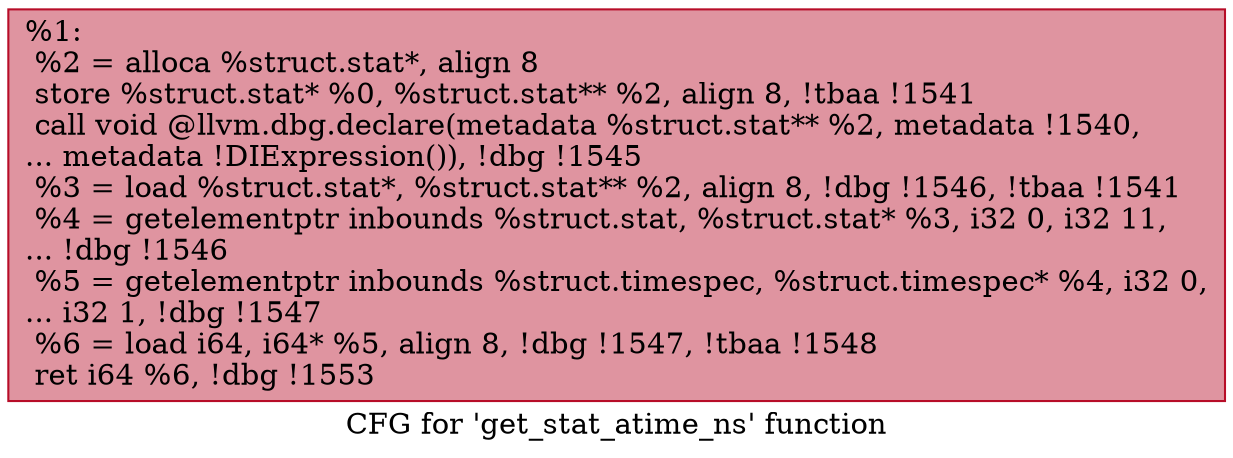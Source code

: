 digraph "CFG for 'get_stat_atime_ns' function" {
	label="CFG for 'get_stat_atime_ns' function";

	Node0x27ddee0 [shape=record,color="#b70d28ff", style=filled, fillcolor="#b70d2870",label="{%1:\l  %2 = alloca %struct.stat*, align 8\l  store %struct.stat* %0, %struct.stat** %2, align 8, !tbaa !1541\l  call void @llvm.dbg.declare(metadata %struct.stat** %2, metadata !1540,\l... metadata !DIExpression()), !dbg !1545\l  %3 = load %struct.stat*, %struct.stat** %2, align 8, !dbg !1546, !tbaa !1541\l  %4 = getelementptr inbounds %struct.stat, %struct.stat* %3, i32 0, i32 11,\l... !dbg !1546\l  %5 = getelementptr inbounds %struct.timespec, %struct.timespec* %4, i32 0,\l... i32 1, !dbg !1547\l  %6 = load i64, i64* %5, align 8, !dbg !1547, !tbaa !1548\l  ret i64 %6, !dbg !1553\l}"];
}
